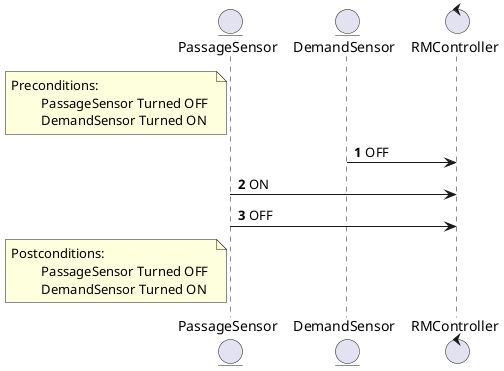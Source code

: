 @startuml
autonumber

'6) The passage sensor can only be turned ON once a car leaves the demand
'sensor shifting from ON to OFF. Another car can only turn the
'passage sensor ON once it has been turned OFF (the previous car joined the mainline).

entity PassageSensor as PS
entity DemandSensor as DS
control RMController as RMC

note left of PS : Preconditions:\n\t PassageSensor Turned OFF \n\t DemandSensor Turned ON

DS -> RMC : OFF
PS -> RMC : ON
PS -> RMC : OFF

note left of PS : Postconditions:\n\t PassageSensor Turned OFF \n\t DemandSensor Turned ON

@enduml
